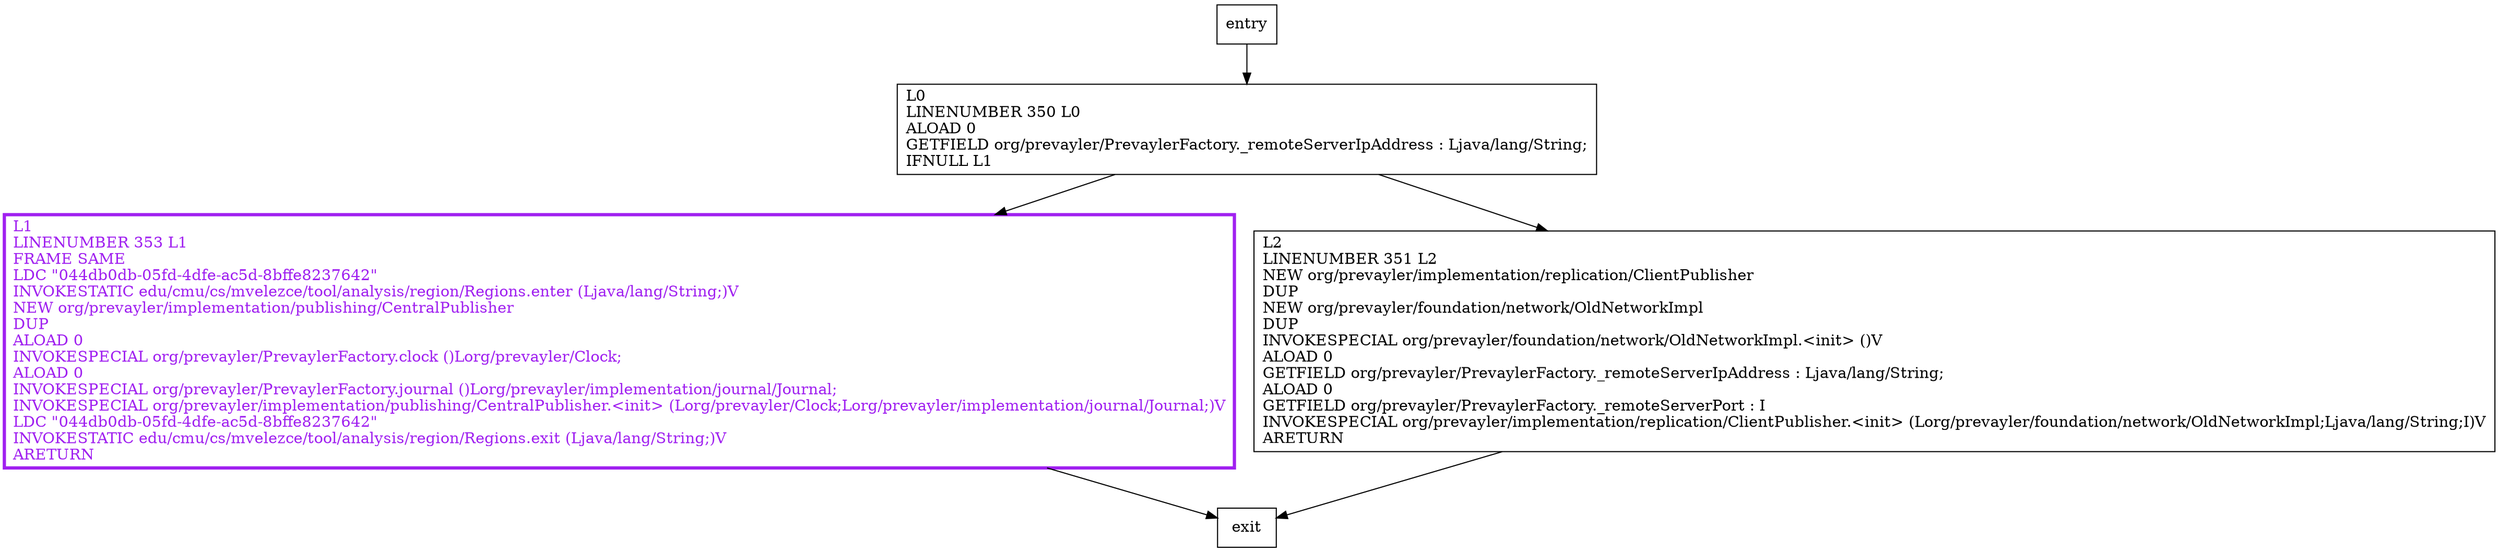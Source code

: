 digraph publisher {
node [shape=record];
232895709 [label="L0\lLINENUMBER 350 L0\lALOAD 0\lGETFIELD org/prevayler/PrevaylerFactory._remoteServerIpAddress : Ljava/lang/String;\lIFNULL L1\l"];
2141459588 [label="L1\lLINENUMBER 353 L1\lFRAME SAME\lLDC \"044db0db-05fd-4dfe-ac5d-8bffe8237642\"\lINVOKESTATIC edu/cmu/cs/mvelezce/tool/analysis/region/Regions.enter (Ljava/lang/String;)V\lNEW org/prevayler/implementation/publishing/CentralPublisher\lDUP\lALOAD 0\lINVOKESPECIAL org/prevayler/PrevaylerFactory.clock ()Lorg/prevayler/Clock;\lALOAD 0\lINVOKESPECIAL org/prevayler/PrevaylerFactory.journal ()Lorg/prevayler/implementation/journal/Journal;\lINVOKESPECIAL org/prevayler/implementation/publishing/CentralPublisher.\<init\> (Lorg/prevayler/Clock;Lorg/prevayler/implementation/journal/Journal;)V\lLDC \"044db0db-05fd-4dfe-ac5d-8bffe8237642\"\lINVOKESTATIC edu/cmu/cs/mvelezce/tool/analysis/region/Regions.exit (Ljava/lang/String;)V\lARETURN\l"];
512901647 [label="L2\lLINENUMBER 351 L2\lNEW org/prevayler/implementation/replication/ClientPublisher\lDUP\lNEW org/prevayler/foundation/network/OldNetworkImpl\lDUP\lINVOKESPECIAL org/prevayler/foundation/network/OldNetworkImpl.\<init\> ()V\lALOAD 0\lGETFIELD org/prevayler/PrevaylerFactory._remoteServerIpAddress : Ljava/lang/String;\lALOAD 0\lGETFIELD org/prevayler/PrevaylerFactory._remoteServerPort : I\lINVOKESPECIAL org/prevayler/implementation/replication/ClientPublisher.\<init\> (Lorg/prevayler/foundation/network/OldNetworkImpl;Ljava/lang/String;I)V\lARETURN\l"];
entry;
exit;
entry -> 232895709;
232895709 -> 2141459588;
232895709 -> 512901647;
2141459588 -> exit;
512901647 -> exit;
2141459588[fontcolor="purple", penwidth=3, color="purple"];
}
